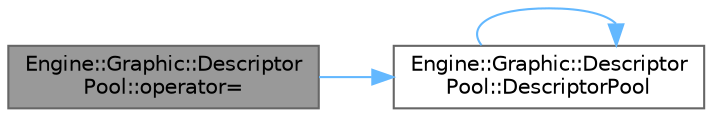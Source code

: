 digraph "Engine::Graphic::DescriptorPool::operator="
{
 // LATEX_PDF_SIZE
  bgcolor="transparent";
  edge [fontname=Helvetica,fontsize=10,labelfontname=Helvetica,labelfontsize=10];
  node [fontname=Helvetica,fontsize=10,shape=box,height=0.2,width=0.4];
  rankdir="LR";
  Node1 [id="Node000001",label="Engine::Graphic::Descriptor\lPool::operator=",height=0.2,width=0.4,color="gray40", fillcolor="grey60", style="filled", fontcolor="black",tooltip=" "];
  Node1 -> Node2 [id="edge1_Node000001_Node000002",color="steelblue1",style="solid",tooltip=" "];
  Node2 [id="Node000002",label="Engine::Graphic::Descriptor\lPool::DescriptorPool",height=0.2,width=0.4,color="grey40", fillcolor="white", style="filled",URL="$class_engine_1_1_graphic_1_1_descriptor_pool.html#a3a17ad7c8f4b5f6d56ba8e378b1619ad",tooltip=" "];
  Node2 -> Node2 [id="edge2_Node000002_Node000002",color="steelblue1",style="solid",tooltip=" "];
}
